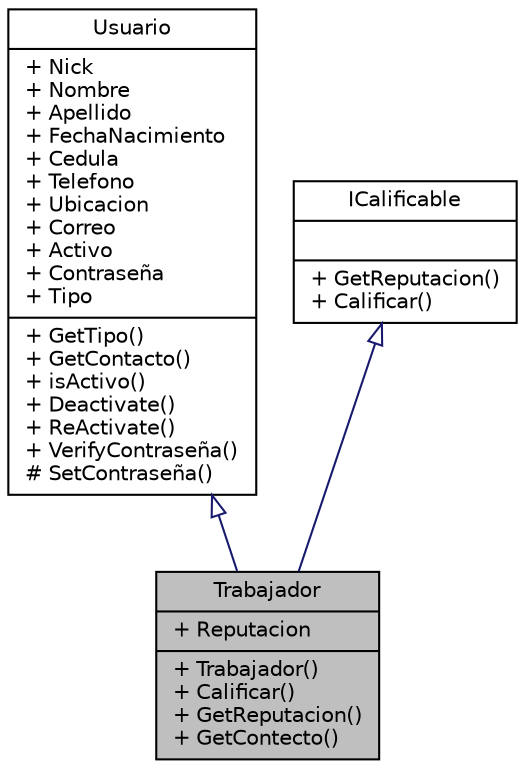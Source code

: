 digraph "Trabajador"
{
 // INTERACTIVE_SVG=YES
 // LATEX_PDF_SIZE
  edge [fontname="Helvetica",fontsize="10",labelfontname="Helvetica",labelfontsize="10"];
  node [fontname="Helvetica",fontsize="10",shape=record];
  Node1 [label="{Trabajador\n|+ Reputacion\l|+ Trabajador()\l+ Calificar()\l+ GetReputacion()\l+ GetContecto()\l}",height=0.2,width=0.4,color="black", fillcolor="grey75", style="filled", fontcolor="black",tooltip="Clase que hereda de"];
  Node2 -> Node1 [dir="back",color="midnightblue",fontsize="10",style="solid",arrowtail="onormal",fontname="Helvetica"];
  Node2 [label="{Usuario\n|+ Nick\l+ Nombre\l+ Apellido\l+ FechaNacimiento\l+ Cedula\l+ Telefono\l+ Ubicacion\l+ Correo\l+ Activo\l+ Contraseña\l+ Tipo\l|+ GetTipo()\l+ GetContacto()\l+ isActivo()\l+ Deactivate()\l+ ReActivate()\l+ VerifyContraseña()\l# SetContraseña()\l}",height=0.2,width=0.4,color="black", fillcolor="white", style="filled",URL="$classUsuario.html",tooltip="Clase abstracta Usuario para que luego hereden Administrador, Trabajador y Empleador"];
  Node3 -> Node1 [dir="back",color="midnightblue",fontsize="10",style="solid",arrowtail="onormal",fontname="Helvetica"];
  Node3 [label="{ICalificable\n||+ GetReputacion()\l+ Calificar()\l}",height=0.2,width=0.4,color="black", fillcolor="white", style="filled",URL="$interfaceICalificable.html",tooltip="Interfaz para calificar entre Trabajador/es y Empleador/es"];
}
